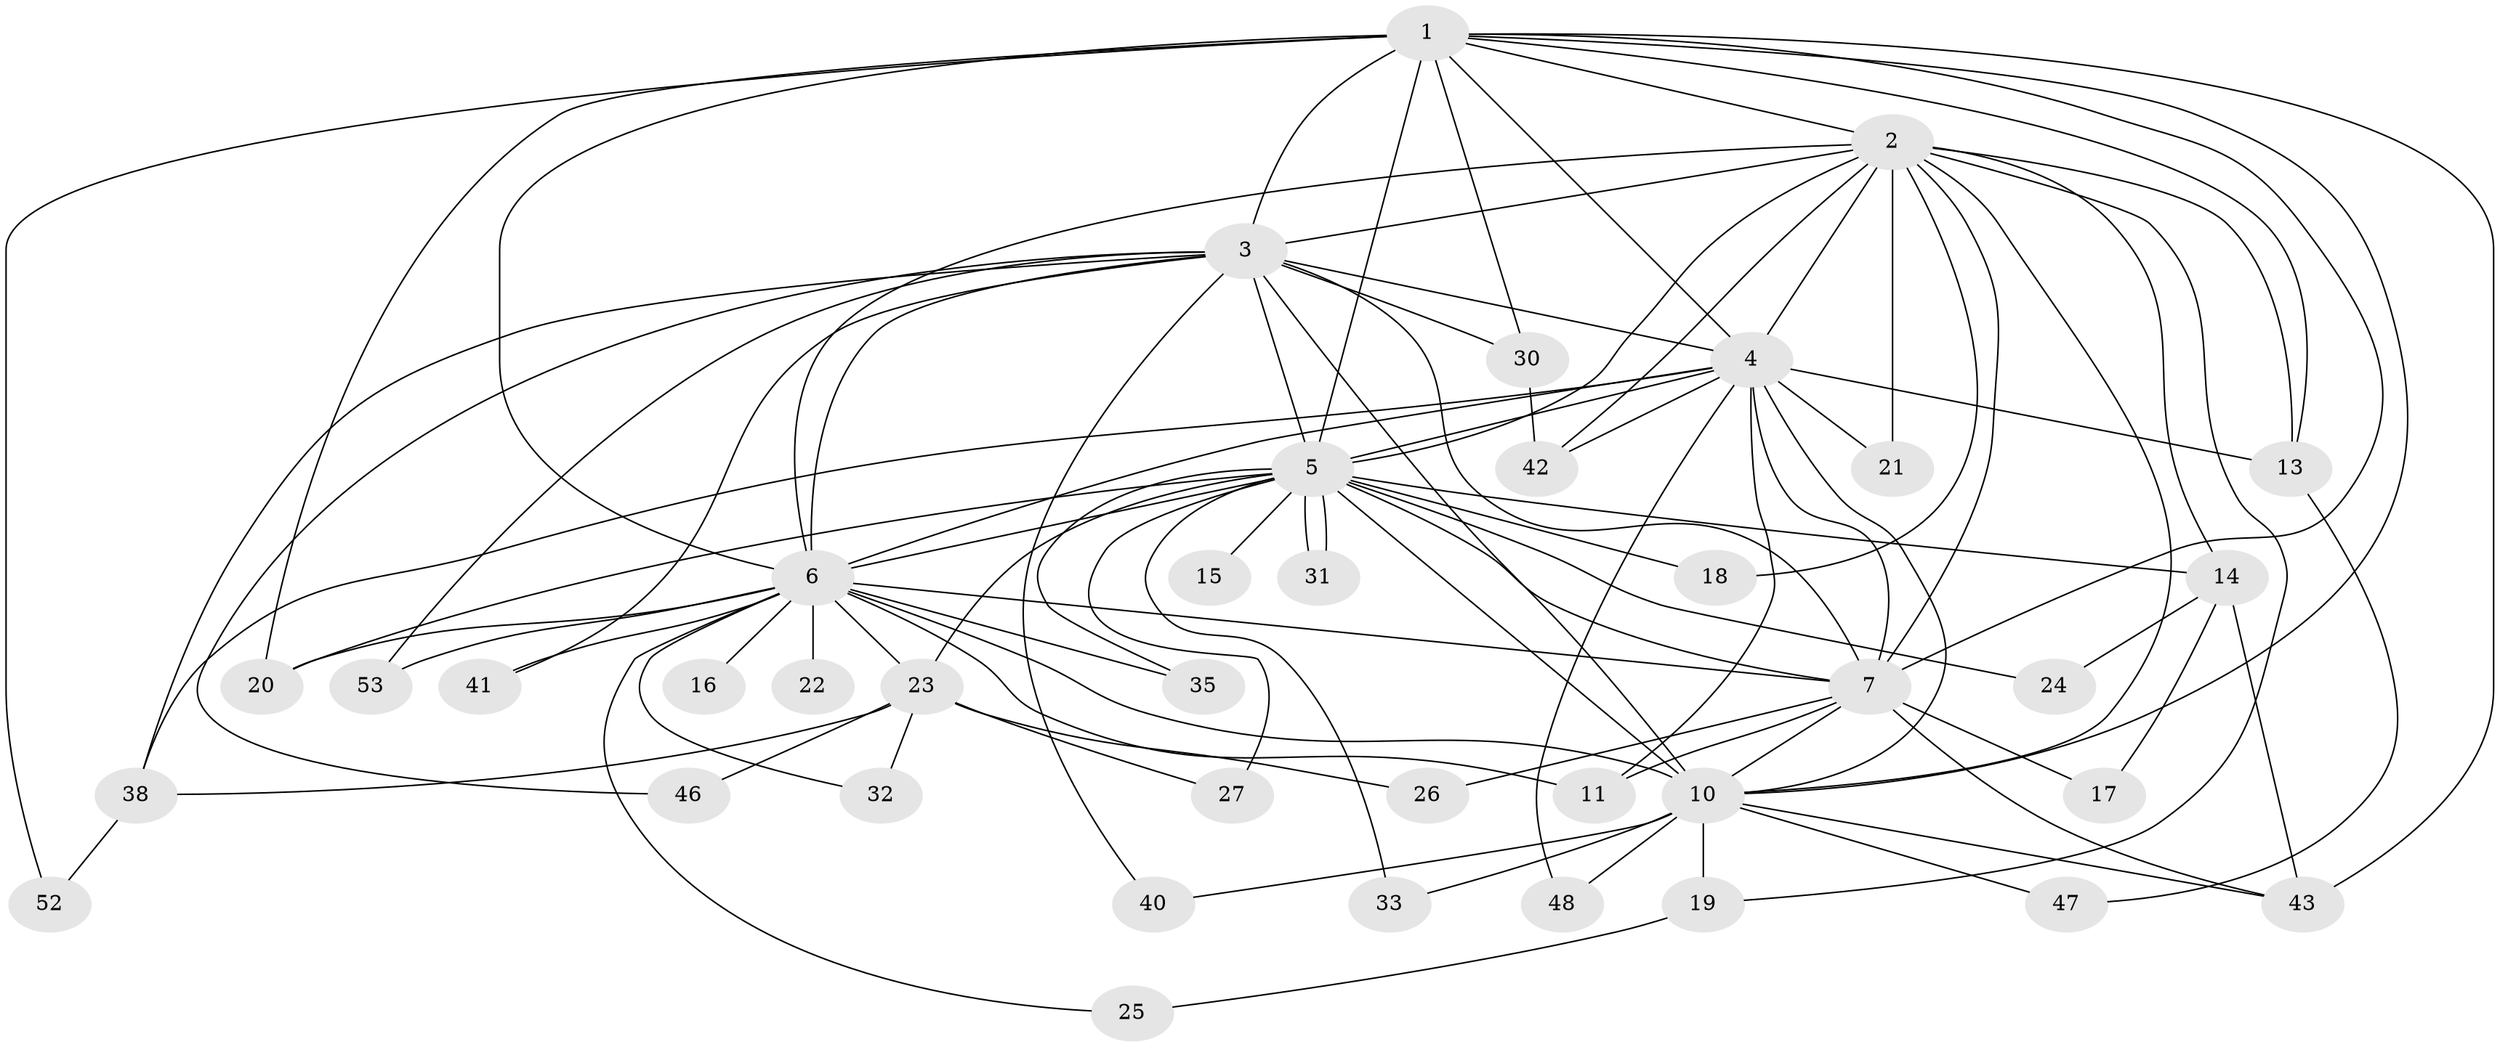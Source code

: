 // original degree distribution, {14: 0.07547169811320754, 17: 0.03773584905660377, 16: 0.018867924528301886, 12: 0.018867924528301886, 13: 0.018867924528301886, 19: 0.018867924528301886, 3: 0.24528301886792453, 5: 0.03773584905660377, 4: 0.018867924528301886, 2: 0.49056603773584906, 7: 0.018867924528301886}
// Generated by graph-tools (version 1.1) at 2025/41/03/06/25 10:41:39]
// undirected, 39 vertices, 94 edges
graph export_dot {
graph [start="1"]
  node [color=gray90,style=filled];
  1 [super="+51"];
  2 [super="+37"];
  3 [super="+29"];
  4 [super="+44"];
  5 [super="+8"];
  6 [super="+9"];
  7 [super="+39"];
  10 [super="+12"];
  11;
  13 [super="+50"];
  14 [super="+34"];
  15;
  16;
  17;
  18;
  19;
  20 [super="+36"];
  21;
  22;
  23 [super="+28"];
  24;
  25;
  26;
  27;
  30;
  31;
  32;
  33;
  35;
  38 [super="+45"];
  40;
  41;
  42;
  43 [super="+49"];
  46;
  47;
  48;
  52;
  53;
  1 -- 2;
  1 -- 3;
  1 -- 4;
  1 -- 5 [weight=2];
  1 -- 6 [weight=2];
  1 -- 7;
  1 -- 10;
  1 -- 13;
  1 -- 20;
  1 -- 30;
  1 -- 52;
  1 -- 43;
  2 -- 3;
  2 -- 4;
  2 -- 5 [weight=2];
  2 -- 6 [weight=2];
  2 -- 7;
  2 -- 10 [weight=2];
  2 -- 13;
  2 -- 14 [weight=2];
  2 -- 18;
  2 -- 19;
  2 -- 21;
  2 -- 42;
  3 -- 4;
  3 -- 5 [weight=2];
  3 -- 6 [weight=2];
  3 -- 7;
  3 -- 10;
  3 -- 30;
  3 -- 38;
  3 -- 40;
  3 -- 41;
  3 -- 53;
  3 -- 46;
  4 -- 5 [weight=2];
  4 -- 6 [weight=2];
  4 -- 7;
  4 -- 10;
  4 -- 11;
  4 -- 21;
  4 -- 48;
  4 -- 42;
  4 -- 13;
  4 -- 38;
  5 -- 6 [weight=4];
  5 -- 7 [weight=2];
  5 -- 10 [weight=2];
  5 -- 14;
  5 -- 18;
  5 -- 20;
  5 -- 23 [weight=2];
  5 -- 24;
  5 -- 31;
  5 -- 31;
  5 -- 33;
  5 -- 35;
  5 -- 15;
  5 -- 27;
  6 -- 7 [weight=2];
  6 -- 10 [weight=3];
  6 -- 25;
  6 -- 32;
  6 -- 35;
  6 -- 41;
  6 -- 11;
  6 -- 16;
  6 -- 53;
  6 -- 22;
  6 -- 23;
  6 -- 20;
  7 -- 10;
  7 -- 17;
  7 -- 26;
  7 -- 43;
  7 -- 11;
  10 -- 19;
  10 -- 43;
  10 -- 47;
  10 -- 48;
  10 -- 33;
  10 -- 40;
  13 -- 47;
  14 -- 17;
  14 -- 24;
  14 -- 43;
  19 -- 25;
  23 -- 26;
  23 -- 27;
  23 -- 32;
  23 -- 46;
  23 -- 38;
  30 -- 42;
  38 -- 52;
}
